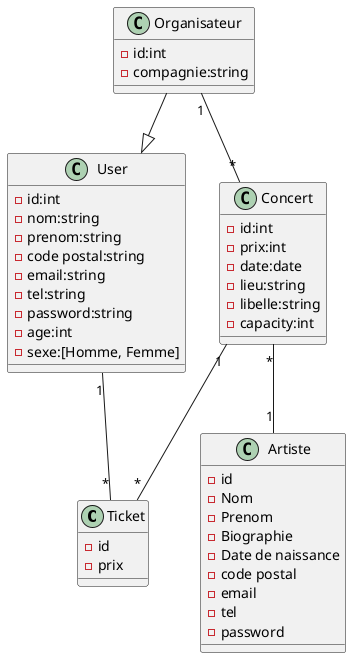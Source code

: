 @startuml

class Ticket {
  - id
  - prix
}

class Concert {
  - id:int
  - prix:int
  - date:date
  - lieu:string
  - libelle:string
  - capacity:int
}

class User {
  - id:int
  - nom:string
  - prenom:string
  - code postal:string
  - email:string
  - tel:string
  - password:string
  - age:int
  - sexe:[Homme, Femme]

}

class Organisateur {
  - id:int
  - compagnie:string
}

class Artiste {
  - id
  - Nom
  - Prenom
  - Biographie
  - Date de naissance
  - code postal
  - email
  - tel
  - password

}


Concert "1" -- "*" Ticket
User "1" -- "*" Ticket
Concert "*" -- "1" Artiste
Organisateur "1" -- "*" Concert
Organisateur --|> User


@enduml